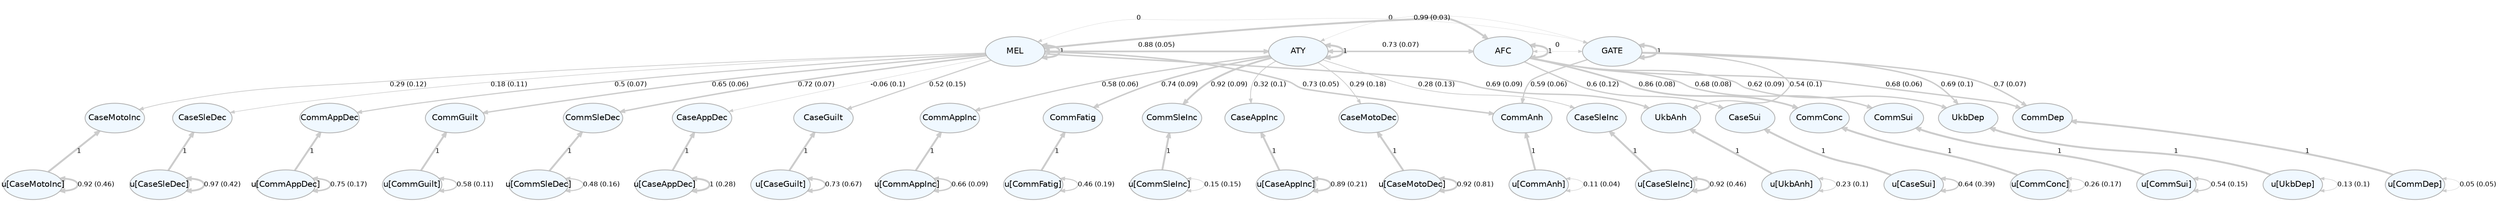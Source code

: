 digraph {

graph [layout = "dot",
       rankdir = "TB",
       outputorder = "edgesfirst",
       bgcolor = "white"]

node [fontname = "Helvetica",
      fontsize = "10",
      shape = "circle",
      fixedsize = "true",
      width = "0.5",
      style = "filled",
      fillcolor = "aliceblue",
      color = "gray70",
      fontcolor = "gray50"]

edge [fontname = "Helvetica",
     fontsize = "8",
     len = "1.5",
     color = "gray80",
     arrowsize = "0.5"]

rankdir = TB;
{rank=min; 1; 2; 3; 4;}
{rank=same; 25; 26; 27; 28; 29; 30; 31; 32; 33; 34; 35; 36; 37; 38; 39; 40; 41; 42; 43; 44;}
{rank=max; 5; 6; 7; 8; 9; 10; 11; 12; 13; 14; 15; 16; 17; 18; 19; 20; 21; 22; 23; 24;}

  "1" [label = "AFC", shape = "oval", width = "1", fontcolor = "black"] 
  "2" [label = "ATY", shape = "oval", width = "1", fontcolor = "black"] 
  "3" [label = "GATE", shape = "oval", width = "1", fontcolor = "black"] 
  "4" [label = "MEL", shape = "oval", width = "1", fontcolor = "black"] 
  "5" [label = "u[CaseAppDec]", shape = "oval", width = "1", fontcolor = "black"] 
  "6" [label = "u[CaseAppInc]", shape = "oval", width = "1", fontcolor = "black"] 
  "7" [label = "u[CaseGuilt]", shape = "oval", width = "1", fontcolor = "black"] 
  "8" [label = "u[CaseMotoDec]", shape = "oval", width = "1", fontcolor = "black"] 
  "9" [label = "u[CaseMotoInc]", shape = "oval", width = "1", fontcolor = "black"] 
  "10" [label = "u[CaseSleDec]", shape = "oval", width = "1", fontcolor = "black"] 
  "11" [label = "u[CaseSleInc]", shape = "oval", width = "1", fontcolor = "black"] 
  "12" [label = "u[CaseSui]", shape = "oval", width = "1", fontcolor = "black"] 
  "13" [label = "u[CommAnh]", shape = "oval", width = "1", fontcolor = "black"] 
  "14" [label = "u[CommAppDec]", shape = "oval", width = "1", fontcolor = "black"] 
  "15" [label = "u[CommAppInc]", shape = "oval", width = "1", fontcolor = "black"] 
  "16" [label = "u[CommConc]", shape = "oval", width = "1", fontcolor = "black"] 
  "17" [label = "u[CommDep]", shape = "oval", width = "1", fontcolor = "black"] 
  "18" [label = "u[CommFatig]", shape = "oval", width = "1", fontcolor = "black"] 
  "19" [label = "u[CommGuilt]", shape = "oval", width = "1", fontcolor = "black"] 
  "20" [label = "u[CommSleDec]", shape = "oval", width = "1", fontcolor = "black"] 
  "21" [label = "u[CommSleInc]", shape = "oval", width = "1", fontcolor = "black"] 
  "22" [label = "u[CommSui]", shape = "oval", width = "1", fontcolor = "black"] 
  "23" [label = "u[UkbAnh]", shape = "oval", width = "1", fontcolor = "black"] 
  "24" [label = "u[UkbDep]", shape = "oval", width = "1", fontcolor = "black"] 
  "25" [label = "CaseSui", shape = "oval", width = "1", fontcolor = "black"] 
  "26" [label = "CommConc", shape = "oval", width = "1", fontcolor = "black"] 
  "27" [label = "CommDep", shape = "oval", width = "1", fontcolor = "black"] 
  "28" [label = "CommSui", shape = "oval", width = "1", fontcolor = "black"] 
  "29" [label = "UkbDep", shape = "oval", width = "1", fontcolor = "black"] 
  "30" [label = "CaseAppInc", shape = "oval", width = "1", fontcolor = "black"] 
  "31" [label = "CaseMotoDec", shape = "oval", width = "1", fontcolor = "black"] 
  "32" [label = "CaseSleInc", shape = "oval", width = "1", fontcolor = "black"] 
  "33" [label = "CommAppInc", shape = "oval", width = "1", fontcolor = "black"] 
  "34" [label = "CommFatig", shape = "oval", width = "1", fontcolor = "black"] 
  "35" [label = "CommSleInc", shape = "oval", width = "1", fontcolor = "black"] 
  "36" [label = "CommAnh", shape = "oval", width = "1", fontcolor = "black"] 
  "37" [label = "UkbAnh", shape = "oval", width = "1", fontcolor = "black"] 
  "38" [label = "CaseAppDec", shape = "oval", width = "1", fontcolor = "black"] 
  "39" [label = "CaseGuilt", shape = "oval", width = "1", fontcolor = "black"] 
  "40" [label = "CaseMotoInc", shape = "oval", width = "1", fontcolor = "black"] 
  "41" [label = "CaseSleDec", shape = "oval", width = "1", fontcolor = "black"] 
  "42" [label = "CommAppDec", shape = "oval", width = "1", fontcolor = "black"] 
  "43" [label = "CommGuilt", shape = "oval", width = "1", fontcolor = "black"] 
  "44" [label = "CommSleDec", shape = "oval", width = "1", fontcolor = "black"] 
"1"->"1" [label = "1", penwidth = "2.3", dir = "both"] 
"1"->"25" [label = "0.6 (0.12)", penwidth = "1.49480123057725", dir = "forward"] 
"1"->"26" [label = "0.86 (0.08)", penwidth = "2.01706573448816", dir = "forward"] 
"1"->"27" [label = "0.68 (0.06)", penwidth = "1.65403066741979", dir = "forward"] 
"1"->"28" [label = "0.68 (0.08)", penwidth = "1.65478181278974", dir = "forward"] 
"1"->"3" [label = "0", penwidth = "0.3", dir = "both"] 
"1"->"29" [label = "0.62 (0.09)", penwidth = "1.54817564367608", dir = "forward"] 
"2"->"1" [label = "0.73 (0.07)", penwidth = "1.76850644878647", dir = "both"] 
"2"->"2" [label = "1", penwidth = "2.3", dir = "both"] 
"2"->"30" [label = "0.32 (0.1)", penwidth = "0.949301557825668", dir = "forward"] 
"2"->"31" [label = "0.29 (0.18)", penwidth = "0.881756443317533", dir = "forward"] 
"2"->"32" [label = "0.28 (0.13)", penwidth = "0.854885290255575", dir = "forward"] 
"2"->"33" [label = "0.58 (0.06)", penwidth = "1.468510691372", dir = "forward"] 
"2"->"34" [label = "0.74 (0.09)", penwidth = "1.77479285298494", dir = "forward"] 
"2"->"35" [label = "0.92 (0.09)", penwidth = "2.14892989977654", dir = "forward"] 
"2"->"3" [label = "0", penwidth = "0.3", dir = "both"] 
"3"->"36" [label = "0.59 (0.06)", penwidth = "1.48017231669906", dir = "forward"] 
"3"->"27" [label = "0.7 (0.07)", penwidth = "1.70029095368318", dir = "forward"] 
"3"->"3" [label = "1", penwidth = "2.3", dir = "both"] 
"3"->"37" [label = "0.54 (0.1)", penwidth = "1.38646447223382", dir = "forward"] 
"3"->"29" [label = "0.69 (0.1)", penwidth = "1.68205641433652", dir = "forward"] 
"4"->"1" [label = "0.99 (0.03)", penwidth = "2.27999803693452", dir = "both"] 
"4"->"2" [label = "0.88 (0.05)", penwidth = "2.06666493597287", dir = "both"] 
"4"->"38" [label = "-0.06 (0.1)", penwidth = "0.428653161341157", dir = "forward"] 
"4"->"39" [label = "0.52 (0.15)", penwidth = "1.33874855463788", dir = "forward"] 
"4"->"40" [label = "0.29 (0.12)", penwidth = "0.87479757389109", dir = "forward"] 
"4"->"41" [label = "0.18 (0.11)", penwidth = "0.660720256221997", dir = "forward"] 
"4"->"36" [label = "0.73 (0.05)", penwidth = "1.7671622378531", dir = "forward"] 
"4"->"42" [label = "0.5 (0.07)", penwidth = "1.29300432013212", dir = "forward"] 
"4"->"43" [label = "0.65 (0.06)", penwidth = "1.59329491035511", dir = "forward"] 
"4"->"44" [label = "0.72 (0.07)", penwidth = "1.74470582235465", dir = "forward"] 
"4"->"3" [label = "0", penwidth = "0.3", dir = "both"] 
"4"->"4" [label = "1", penwidth = "2.3", dir = "both"] 
"4"->"37" [label = "0.69 (0.09)", penwidth = "1.67787103096972", dir = "forward"] 
"5"->"38" [label = "1", penwidth = "2.3", dir = "forward"] 
"5"->"5" [label = "1 (0.28)", penwidth = "2.29172401158589", dir = "both"] 
"6"->"30" [label = "1", penwidth = "2.3", dir = "forward"] 
"6"->"6" [label = "0.89 (0.21)", penwidth = "2.08920372535367", dir = "both"] 
"7"->"39" [label = "1", penwidth = "2.3", dir = "forward"] 
"7"->"7" [label = "0.73 (0.67)", penwidth = "1.76030498417233", dir = "both"] 
"8"->"31" [label = "1", penwidth = "2.3", dir = "forward"] 
"8"->"8" [label = "0.92 (0.81)", penwidth = "2.13077338209564", dir = "both"] 
"9"->"40" [label = "1", penwidth = "2.3", dir = "forward"] 
"9"->"9" [label = "0.92 (0.46)", penwidth = "2.13477400470511", dir = "both"] 
"10"->"41" [label = "1", penwidth = "2.3", dir = "forward"] 
"10"->"10" [label = "0.97 (0.42)", penwidth = "2.23493184421061", dir = "both"] 
"11"->"32" [label = "1", penwidth = "2.3", dir = "forward"] 
"11"->"11" [label = "0.92 (0.46)", penwidth = "2.14605209126543", dir = "both"] 
"12"->"25" [label = "1", penwidth = "2.3", dir = "forward"] 
"12"->"12" [label = "0.64 (0.39)", penwidth = "1.58615565617904", dir = "both"] 
"13"->"36" [label = "1", penwidth = "2.3", dir = "forward"] 
"13"->"13" [label = "0.11 (0.04)", penwidth = "0.527313290555375", dir = "both"] 
"14"->"42" [label = "1", penwidth = "2.3", dir = "forward"] 
"14"->"14" [label = "0.75 (0.17)", penwidth = "1.80696897723286", dir = "both"] 
"15"->"33" [label = "1", penwidth = "2.3", dir = "forward"] 
"15"->"15" [label = "0.66 (0.09)", penwidth = "1.61729094687399", dir = "both"] 
"16"->"26" [label = "1", penwidth = "2.3", dir = "forward"] 
"16"->"16" [label = "0.26 (0.17)", penwidth = "0.825831958195963", dir = "both"] 
"17"->"27" [label = "1", penwidth = "2.3", dir = "forward"] 
"17"->"17" [label = "0.05 (0.05)", penwidth = "0.402892554391236", dir = "both"] 
"18"->"34" [label = "1", penwidth = "2.3", dir = "forward"] 
"18"->"18" [label = "0.46 (0.19)", penwidth = "1.21249341459729", dir = "both"] 
"19"->"43" [label = "1", penwidth = "2.3", dir = "forward"] 
"19"->"19" [label = "0.58 (0.11)", penwidth = "1.46369336053792", dir = "both"] 
"20"->"44" [label = "1", penwidth = "2.3", dir = "forward"] 
"20"->"20" [label = "0.48 (0.16)", penwidth = "1.2564047416231", dir = "both"] 
"21"->"35" [label = "1", penwidth = "2.3", dir = "forward"] 
"21"->"21" [label = "0.15 (0.15)", penwidth = "0.590729763190208", dir = "both"] 
"22"->"28" [label = "1", penwidth = "2.3", dir = "forward"] 
"22"->"22" [label = "0.54 (0.15)", penwidth = "1.38227701182361", dir = "both"] 
"23"->"37" [label = "1", penwidth = "2.3", dir = "forward"] 
"23"->"23" [label = "0.23 (0.1)", penwidth = "0.760531923485761", dir = "both"] 
"24"->"29" [label = "1", penwidth = "2.3", dir = "forward"] 
"24"->"24" [label = "0.13 (0.1)", penwidth = "0.565988354812474", dir = "both"] 
}